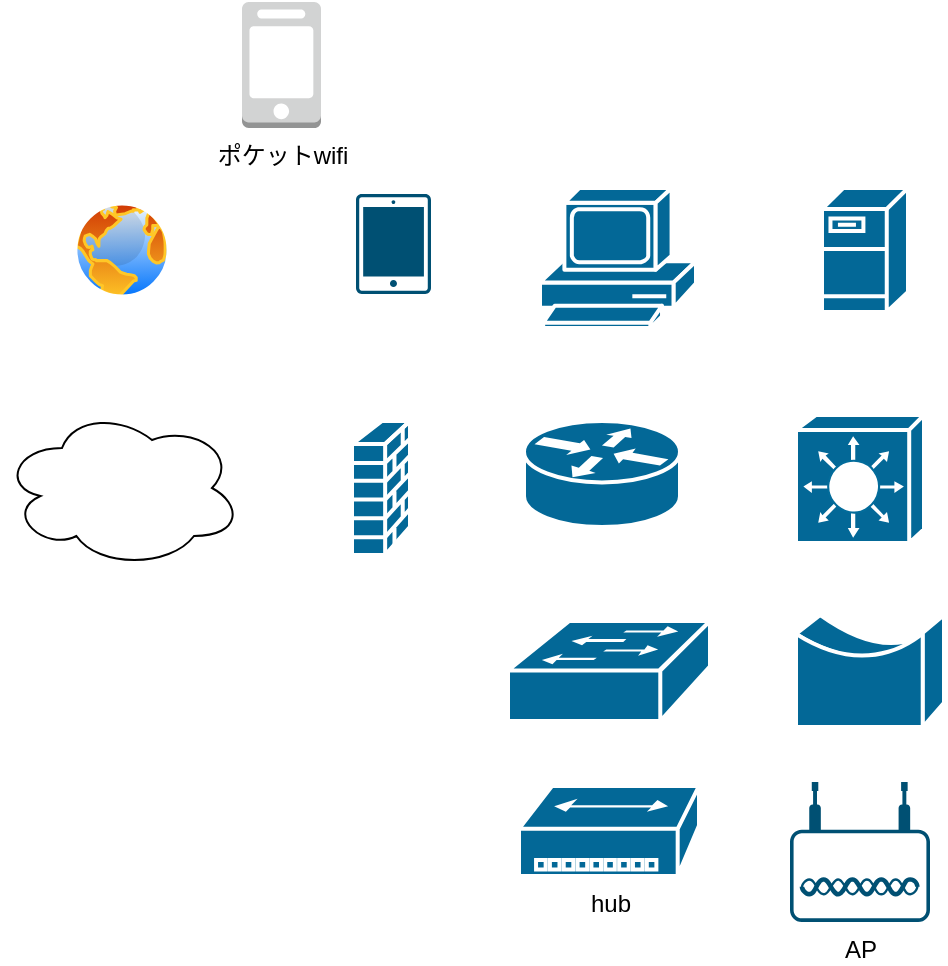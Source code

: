 <mxfile version="21.7.2" type="github">
  <diagram name="ページ1" id="MyD4pF7G6le_8Df9yOMC">
    <mxGraphModel dx="1759" dy="991" grid="0" gridSize="10" guides="1" tooltips="1" connect="1" arrows="1" fold="1" page="1" pageScale="1" pageWidth="827" pageHeight="1169" math="0" shadow="0">
      <root>
        <mxCell id="0" />
        <mxCell id="1" parent="0" />
        <mxCell id="zrdzgssrnUC377l6bOhK-1" value="" style="shape=mxgraph.cisco.routers.router;sketch=0;html=1;pointerEvents=1;dashed=0;fillColor=#036897;strokeColor=#ffffff;strokeWidth=2;verticalLabelPosition=bottom;verticalAlign=top;align=center;outlineConnect=0;fontFamily=Helvetica;fontSize=11;fontColor=default;" parent="1" vertex="1">
          <mxGeometry x="298" y="254.5" width="78" height="53" as="geometry" />
        </mxCell>
        <mxCell id="zrdzgssrnUC377l6bOhK-2" value="" style="shape=mxgraph.cisco.switches.workgroup_switch;sketch=0;html=1;pointerEvents=1;dashed=0;fillColor=#036897;strokeColor=#ffffff;strokeWidth=2;verticalLabelPosition=bottom;verticalAlign=top;align=center;outlineConnect=0;fontFamily=Helvetica;fontSize=11;fontColor=default;" parent="1" vertex="1">
          <mxGeometry x="290" y="354.5" width="101" height="50" as="geometry" />
        </mxCell>
        <mxCell id="zrdzgssrnUC377l6bOhK-3" value="" style="shape=mxgraph.cisco.computers_and_peripherals.pc;sketch=0;html=1;pointerEvents=1;dashed=0;fillColor=#036897;strokeColor=#ffffff;strokeWidth=2;verticalLabelPosition=bottom;verticalAlign=top;align=center;outlineConnect=0;fontFamily=Helvetica;fontSize=11;fontColor=default;" parent="1" vertex="1">
          <mxGeometry x="306" y="138" width="78" height="70" as="geometry" />
        </mxCell>
        <mxCell id="zrdzgssrnUC377l6bOhK-4" value="" style="shape=mxgraph.cisco.servers.fileserver;sketch=0;html=1;pointerEvents=1;dashed=0;fillColor=#036897;strokeColor=#ffffff;strokeWidth=2;verticalLabelPosition=bottom;verticalAlign=top;align=center;outlineConnect=0;fontFamily=Helvetica;fontSize=11;fontColor=default;" parent="1" vertex="1">
          <mxGeometry x="447" y="138" width="43" height="62" as="geometry" />
        </mxCell>
        <mxCell id="zrdzgssrnUC377l6bOhK-5" value="" style="shape=mxgraph.cisco.security.firewall;sketch=0;html=1;pointerEvents=1;dashed=0;fillColor=#036897;strokeColor=#ffffff;strokeWidth=2;verticalLabelPosition=bottom;verticalAlign=top;align=center;outlineConnect=0;fontFamily=Helvetica;fontSize=11;fontColor=default;" parent="1" vertex="1">
          <mxGeometry x="212" y="254.5" width="29" height="67" as="geometry" />
        </mxCell>
        <mxCell id="zrdzgssrnUC377l6bOhK-6" value="" style="shape=mxgraph.cisco.misc.bridge;sketch=0;html=1;pointerEvents=1;dashed=0;fillColor=#036897;strokeColor=#ffffff;strokeWidth=2;verticalLabelPosition=bottom;verticalAlign=top;align=center;outlineConnect=0;fontFamily=Helvetica;fontSize=11;fontColor=default;" parent="1" vertex="1">
          <mxGeometry x="434" y="351.5" width="74" height="56" as="geometry" />
        </mxCell>
        <mxCell id="zrdzgssrnUC377l6bOhK-7" value="" style="shape=mxgraph.cisco.switches.layer_3_switch;html=1;pointerEvents=1;dashed=0;fillColor=#036897;strokeColor=#ffffff;strokeWidth=2;verticalLabelPosition=bottom;verticalAlign=top;align=center;outlineConnect=0;fontFamily=Helvetica;fontSize=11;fontColor=default;" parent="1" vertex="1">
          <mxGeometry x="434" y="251.5" width="64" height="64" as="geometry" />
        </mxCell>
        <mxCell id="z168moYraOxuOanUSbzQ-1" value="" style="ellipse;shape=cloud;whiteSpace=wrap;html=1;" parent="1" vertex="1">
          <mxGeometry x="37" y="248" width="120" height="80" as="geometry" />
        </mxCell>
        <mxCell id="-YoVOdVOhn_5YD4D5nLf-2" value="hub" style="shape=mxgraph.cisco.hubs_and_gateways.small_hub;sketch=0;html=1;pointerEvents=1;dashed=0;fillColor=#036897;strokeColor=#ffffff;strokeWidth=2;verticalLabelPosition=bottom;verticalAlign=top;align=center;outlineConnect=0;" parent="1" vertex="1">
          <mxGeometry x="295.5" y="437" width="90" height="45" as="geometry" />
        </mxCell>
        <mxCell id="mxpLmwV3dQGMwPdtPrcu-1" value="AP" style="points=[[0.03,0.36,0],[0.18,0,0],[0.5,0.34,0],[0.82,0,0],[0.97,0.36,0],[1,0.67,0],[0.975,0.975,0],[0.5,1,0],[0.025,0.975,0],[0,0.67,0]];verticalLabelPosition=bottom;sketch=0;html=1;verticalAlign=top;aspect=fixed;align=center;pointerEvents=1;shape=mxgraph.cisco19.wireless_access_point;fillColor=#005073;strokeColor=none;" vertex="1" parent="1">
          <mxGeometry x="431" y="435" width="70" height="70" as="geometry" />
        </mxCell>
        <mxCell id="mxpLmwV3dQGMwPdtPrcu-2" value="" style="sketch=0;points=[[0.015,0.015,0],[0.985,0.015,0],[0.985,0.985,0],[0.015,0.985,0],[0.25,0,0],[0.5,0,0],[0.75,0,0],[1,0.25,0],[1,0.5,0],[1,0.75,0],[0.75,1,0],[0.5,1,0],[0.25,1,0],[0,0.75,0],[0,0.5,0],[0,0.25,0]];verticalLabelPosition=bottom;html=1;verticalAlign=top;aspect=fixed;align=center;pointerEvents=1;shape=mxgraph.cisco19.handheld;fillColor=#005073;strokeColor=none;" vertex="1" parent="1">
          <mxGeometry x="214" y="141" width="37.5" height="50" as="geometry" />
        </mxCell>
        <mxCell id="mxpLmwV3dQGMwPdtPrcu-3" value="" style="image;aspect=fixed;perimeter=ellipsePerimeter;html=1;align=center;shadow=0;dashed=0;spacingTop=3;image=img/lib/active_directory/internet_globe.svg;" vertex="1" parent="1">
          <mxGeometry x="72" y="144" width="50" height="50" as="geometry" />
        </mxCell>
        <mxCell id="mxpLmwV3dQGMwPdtPrcu-4" value="ポケットwifi" style="outlineConnect=0;dashed=0;verticalLabelPosition=bottom;verticalAlign=top;align=center;html=1;shape=mxgraph.aws3.mobile_client;fillColor=#D2D3D3;gradientColor=none;" vertex="1" parent="1">
          <mxGeometry x="157" y="45" width="39.5" height="63" as="geometry" />
        </mxCell>
      </root>
    </mxGraphModel>
  </diagram>
</mxfile>
